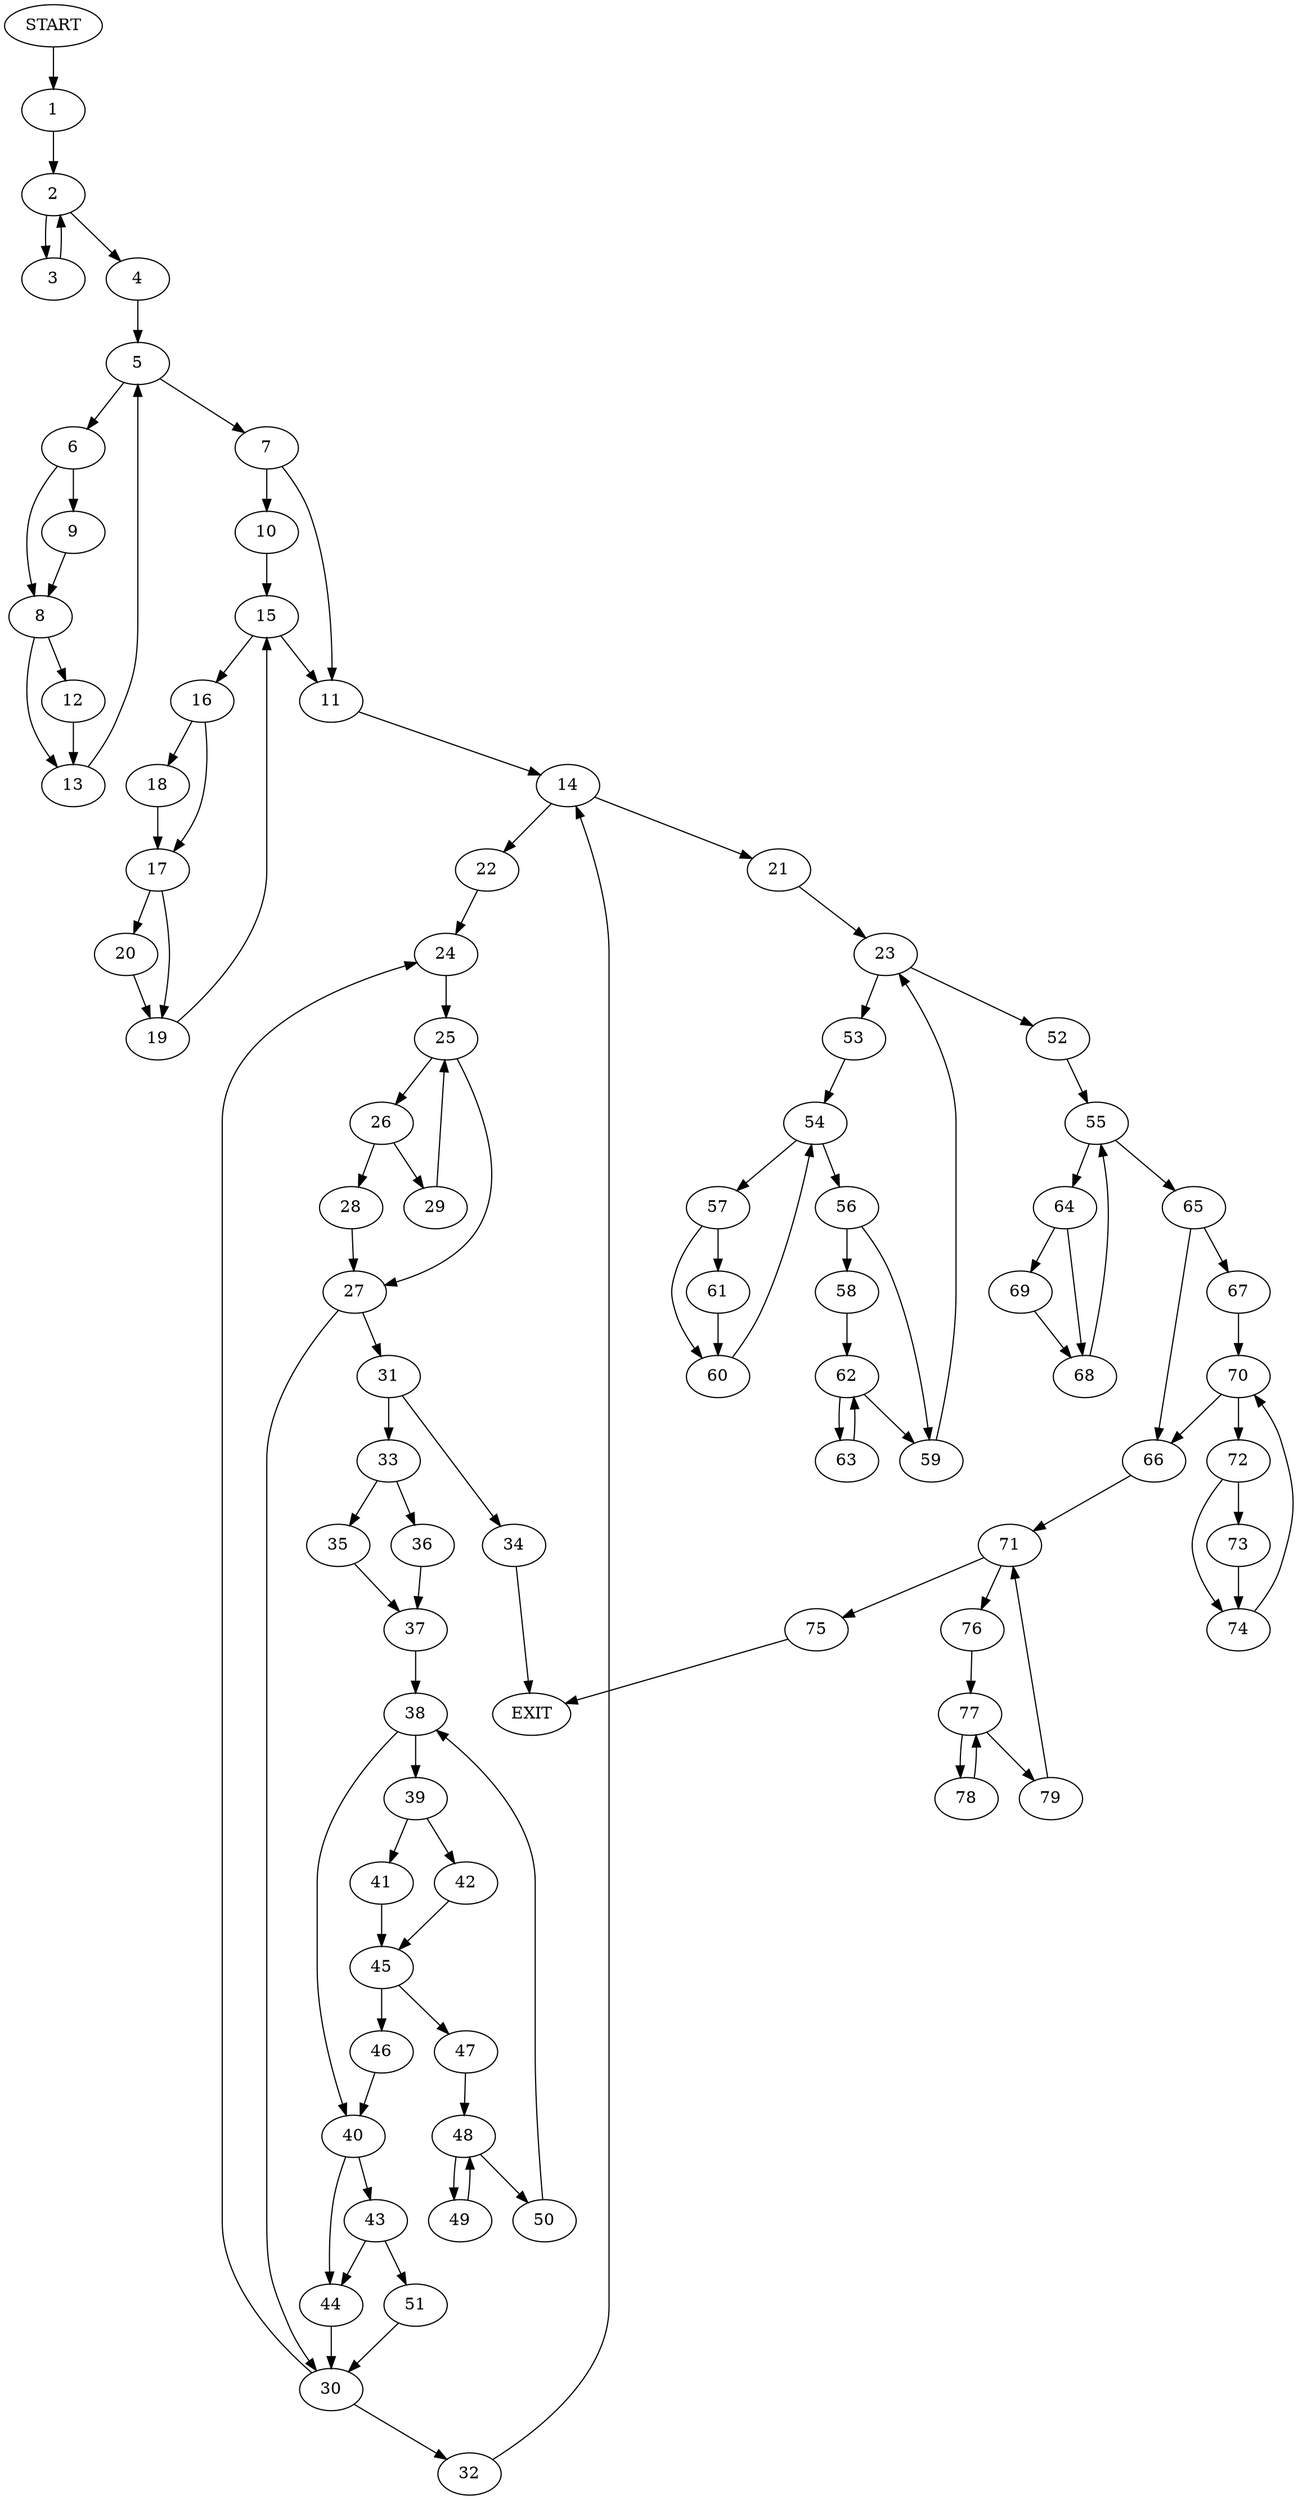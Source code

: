 digraph {
0 [label="START"]
80 [label="EXIT"]
0 -> 1
1 -> 2
2 -> 3
2 -> 4
3 -> 2
4 -> 5
5 -> 6
5 -> 7
6 -> 8
6 -> 9
7 -> 10
7 -> 11
9 -> 8
8 -> 12
8 -> 13
13 -> 5
12 -> 13
11 -> 14
10 -> 15
15 -> 16
15 -> 11
16 -> 17
16 -> 18
17 -> 19
17 -> 20
18 -> 17
19 -> 15
20 -> 19
14 -> 21
14 -> 22
21 -> 23
22 -> 24
24 -> 25
25 -> 26
25 -> 27
26 -> 28
26 -> 29
27 -> 30
27 -> 31
29 -> 25
28 -> 27
30 -> 24
30 -> 32
31 -> 33
31 -> 34
33 -> 35
33 -> 36
34 -> 80
36 -> 37
35 -> 37
37 -> 38
38 -> 39
38 -> 40
39 -> 41
39 -> 42
40 -> 43
40 -> 44
41 -> 45
42 -> 45
45 -> 46
45 -> 47
46 -> 40
47 -> 48
48 -> 49
48 -> 50
50 -> 38
49 -> 48
43 -> 51
43 -> 44
44 -> 30
51 -> 30
32 -> 14
23 -> 52
23 -> 53
53 -> 54
52 -> 55
54 -> 56
54 -> 57
56 -> 58
56 -> 59
57 -> 60
57 -> 61
61 -> 60
60 -> 54
58 -> 62
59 -> 23
62 -> 63
62 -> 59
63 -> 62
55 -> 64
55 -> 65
65 -> 66
65 -> 67
64 -> 68
64 -> 69
68 -> 55
69 -> 68
67 -> 70
66 -> 71
70 -> 66
70 -> 72
72 -> 73
72 -> 74
74 -> 70
73 -> 74
71 -> 75
71 -> 76
75 -> 80
76 -> 77
77 -> 78
77 -> 79
78 -> 77
79 -> 71
}
